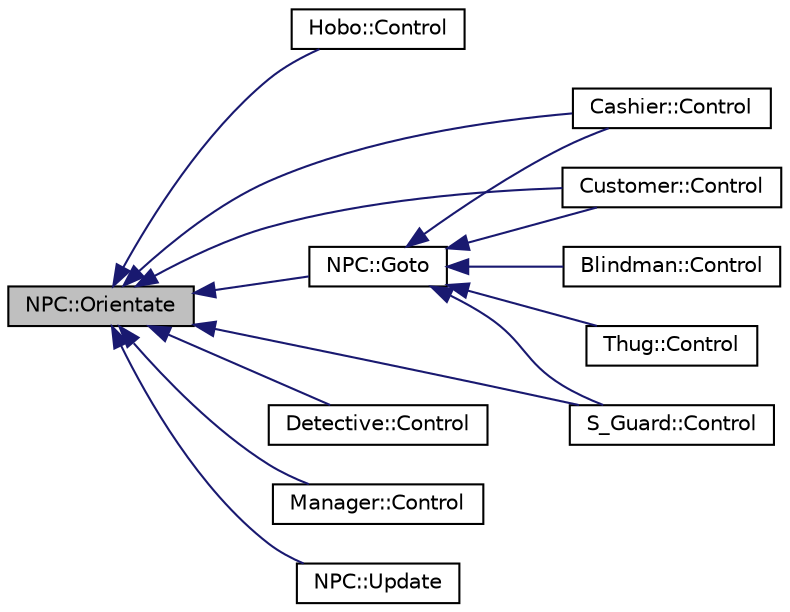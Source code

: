 digraph "NPC::Orientate"
{
  bgcolor="transparent";
  edge [fontname="Helvetica",fontsize="10",labelfontname="Helvetica",labelfontsize="10"];
  node [fontname="Helvetica",fontsize="10",shape=record];
  rankdir="LR";
  Node1 [label="NPC::Orientate",height=0.2,width=0.4,color="black", fillcolor="grey75", style="filled", fontcolor="black"];
  Node1 -> Node2 [dir="back",color="midnightblue",fontsize="10",style="solid",fontname="Helvetica"];
  Node2 [label="Hobo::Control",height=0.2,width=0.4,color="black",URL="$classHobo.html#afcf4cdc2748d1a3ace0059ac87631509",tooltip="Hobo control. "];
  Node1 -> Node3 [dir="back",color="midnightblue",fontsize="10",style="solid",fontname="Helvetica"];
  Node3 [label="Cashier::Control",height=0.2,width=0.4,color="black",URL="$classCashier.html#a4932c14600f942a852991044f7d99fcb",tooltip="Cashier Control. "];
  Node1 -> Node4 [dir="back",color="midnightblue",fontsize="10",style="solid",fontname="Helvetica"];
  Node4 [label="Customer::Control",height=0.2,width=0.4,color="black",URL="$classCustomer.html#a21ad635f8e45a5a82d28ce59c11b37d0",tooltip="Customer Control. "];
  Node1 -> Node5 [dir="back",color="midnightblue",fontsize="10",style="solid",fontname="Helvetica"];
  Node5 [label="Detective::Control",height=0.2,width=0.4,color="black",URL="$classDetective.html#a6c4bd2e90dc9cd222cab66e86bee7a49",tooltip="Detective Control. "];
  Node1 -> Node6 [dir="back",color="midnightblue",fontsize="10",style="solid",fontname="Helvetica"];
  Node6 [label="S_Guard::Control",height=0.2,width=0.4,color="black",URL="$classS__Guard.html#a757e5c4e30aeae82816f6f93c20858b2",tooltip="Security Control. "];
  Node1 -> Node7 [dir="back",color="midnightblue",fontsize="10",style="solid",fontname="Helvetica"];
  Node7 [label="Manager::Control",height=0.2,width=0.4,color="black",URL="$classManager.html#aa23a22bfd454e602d39588a6b6b23224",tooltip="Manager Control. "];
  Node1 -> Node8 [dir="back",color="midnightblue",fontsize="10",style="solid",fontname="Helvetica"];
  Node8 [label="NPC::Goto",height=0.2,width=0.4,color="black",URL="$classNPC.html#a6f8d69aac667c616c6e42d49358cf968",tooltip="Go to function. "];
  Node8 -> Node9 [dir="back",color="midnightblue",fontsize="10",style="solid",fontname="Helvetica"];
  Node9 [label="Thug::Control",height=0.2,width=0.4,color="black",URL="$classThug.html#acb36644581f6c78939ad2711b96fc7ba",tooltip="Thug control. "];
  Node8 -> Node3 [dir="back",color="midnightblue",fontsize="10",style="solid",fontname="Helvetica"];
  Node8 -> Node10 [dir="back",color="midnightblue",fontsize="10",style="solid",fontname="Helvetica"];
  Node10 [label="Blindman::Control",height=0.2,width=0.4,color="black",URL="$classBlindman.html#a1075050c7a1ad2ccb92e39f107bdc831",tooltip="Blindman Control. "];
  Node8 -> Node4 [dir="back",color="midnightblue",fontsize="10",style="solid",fontname="Helvetica"];
  Node8 -> Node6 [dir="back",color="midnightblue",fontsize="10",style="solid",fontname="Helvetica"];
  Node1 -> Node11 [dir="back",color="midnightblue",fontsize="10",style="solid",fontname="Helvetica"];
  Node11 [label="NPC::Update",height=0.2,width=0.4,color="black",URL="$classNPC.html#a24721357146b87e473c740fe9f295841",tooltip="Update function. "];
}
